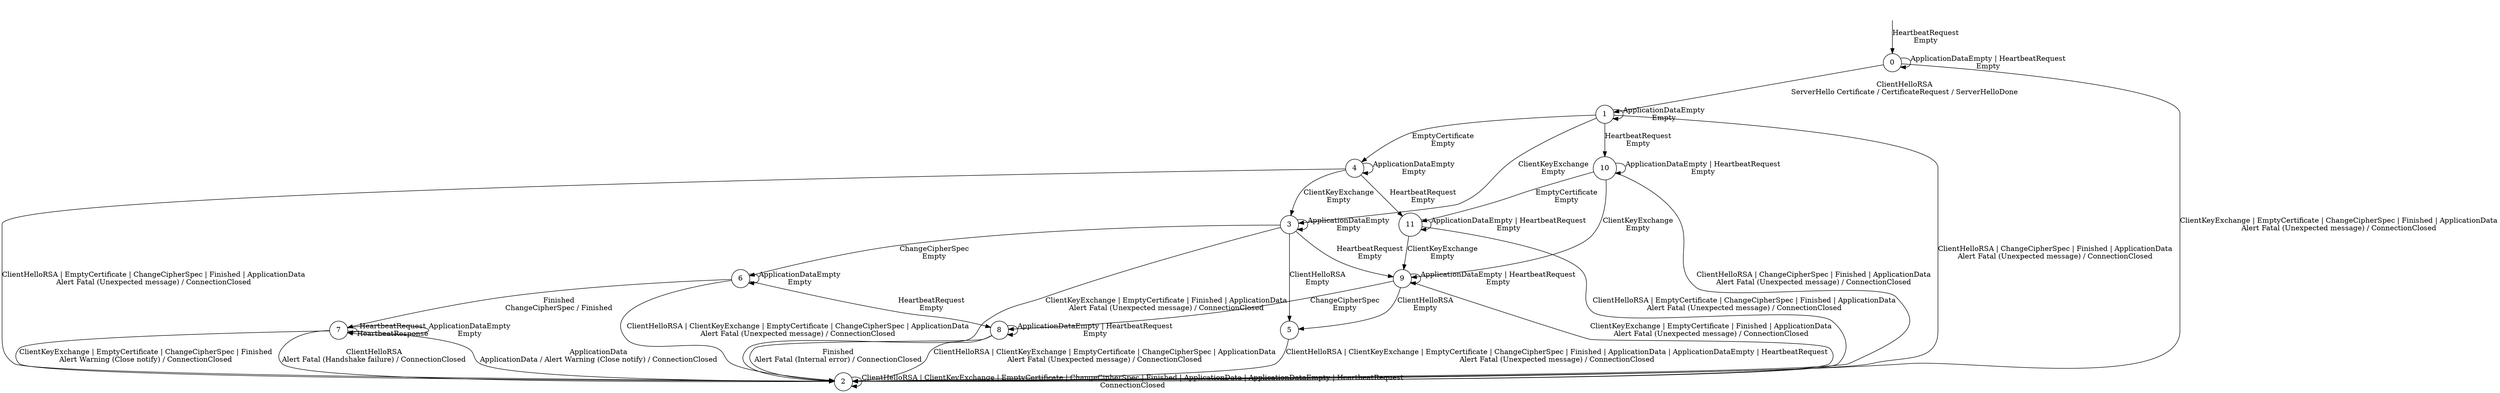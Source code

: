digraph g {
__start0 [shape="none", label=""];
s0 [shape="circle", label="0"];
s1 [shape="circle", label="1"];
s2 [shape="circle", label="2"];
s3 [shape="circle", label="3"];
s4 [shape="circle", label="4"];
s5 [shape="circle", label="5"];
s6 [shape="circle", label="6"];
s7 [shape="circle", label="7"];
s8 [shape="circle", label="8"];
s9 [shape="circle", label="9"];
s10 [shape="circle", label="10"];
s11 [shape="circle", label="11"];
s9 -> s2  [label=<ClientKeyExchange | EmptyCertificate | Finished | ApplicationData<br />Alert Fatal (Unexpected message) / ConnectionClosed>];
s9 -> s9  [label=<ApplicationDataEmpty | HeartbeatRequest<br />Empty>];
s9 -> s8  [label=<ChangeCipherSpec<br />Empty>];
s9 -> s5  [label=<ClientHelloRSA<br />Empty>];
s8 -> s2  [label=<Finished<br />Alert Fatal (Internal error) / ConnectionClosed>];
s8 -> s2  [label=<ClientHelloRSA | ClientKeyExchange | EmptyCertificate | ChangeCipherSpec | ApplicationData<br />Alert Fatal (Unexpected message) / ConnectionClosed>];
s8 -> s8  [label=<ApplicationDataEmpty | HeartbeatRequest<br />Empty>];
s3 -> s3  [label=<ApplicationDataEmpty<br />Empty>];
s3 -> s2  [label=<ClientKeyExchange | EmptyCertificate | Finished | ApplicationData<br />Alert Fatal (Unexpected message) / ConnectionClosed>];
s3 -> s9  [label=<HeartbeatRequest<br />Empty>];
s3 -> s6  [label=<ChangeCipherSpec<br />Empty>];
s3 -> s5  [label=<ClientHelloRSA<br />Empty>];
s2 -> s2  [label=<ClientHelloRSA | ClientKeyExchange | EmptyCertificate | ChangeCipherSpec | Finished | ApplicationData | ApplicationDataEmpty | HeartbeatRequest<br />ConnectionClosed>];
s1 -> s3  [label=<ClientKeyExchange<br />Empty>];
s1 -> s2  [label=<ClientHelloRSA | ChangeCipherSpec | Finished | ApplicationData<br />Alert Fatal (Unexpected message) / ConnectionClosed>];
s1 -> s1  [label=<ApplicationDataEmpty<br />Empty>];
s1 -> s10  [label=<HeartbeatRequest<br />Empty>];
s1 -> s4  [label=<EmptyCertificate<br />Empty>];
s10 -> s2  [label=<ClientHelloRSA | ChangeCipherSpec | Finished | ApplicationData<br />Alert Fatal (Unexpected message) / ConnectionClosed>];
s10 -> s9  [label=<ClientKeyExchange<br />Empty>];
s10 -> s10  [label=<ApplicationDataEmpty | HeartbeatRequest<br />Empty>];
s10 -> s11  [label=<EmptyCertificate<br />Empty>];
s7 -> s2  [label=<ApplicationData<br />ApplicationData / Alert Warning (Close notify) / ConnectionClosed>];
s7 -> s2  [label=<ClientKeyExchange | EmptyCertificate | ChangeCipherSpec | Finished<br />Alert Warning (Close notify) / ConnectionClosed>];
s7 -> s2  [label=<ClientHelloRSA<br />Alert Fatal (Handshake failure) / ConnectionClosed>];
s7 -> s7  [label=<HeartbeatRequest<br />HeartbeatResponse>];
s7 -> s7  [label=<ApplicationDataEmpty<br />Empty>];
s6 -> s2  [label=<ClientHelloRSA | ClientKeyExchange | EmptyCertificate | ChangeCipherSpec | ApplicationData<br />Alert Fatal (Unexpected message) / ConnectionClosed>];
s6 -> s8  [label=<HeartbeatRequest<br />Empty>];
s6 -> s7  [label=<Finished<br />ChangeCipherSpec / Finished>];
s6 -> s6  [label=<ApplicationDataEmpty<br />Empty>];
s5 -> s2  [label=<ClientHelloRSA | ClientKeyExchange | EmptyCertificate | ChangeCipherSpec | Finished | ApplicationData | ApplicationDataEmpty | HeartbeatRequest<br />Alert Fatal (Unexpected message) / ConnectionClosed>];
s4 -> s3  [label=<ClientKeyExchange<br />Empty>];
s4 -> s2  [label=<ClientHelloRSA | EmptyCertificate | ChangeCipherSpec | Finished | ApplicationData<br />Alert Fatal (Unexpected message) / ConnectionClosed>];
s4 -> s11  [label=<HeartbeatRequest<br />Empty>];
s4 -> s4  [label=<ApplicationDataEmpty<br />Empty>];
s11 -> s2  [label=<ClientHelloRSA | EmptyCertificate | ChangeCipherSpec | Finished | ApplicationData<br />Alert Fatal (Unexpected message) / ConnectionClosed>];
s11 -> s9  [label=<ClientKeyExchange<br />Empty>];
s11 -> s11  [label=<ApplicationDataEmpty | HeartbeatRequest<br />Empty>];
s0 -> s2  [label=<ClientKeyExchange | EmptyCertificate | ChangeCipherSpec | Finished | ApplicationData<br />Alert Fatal (Unexpected message) / ConnectionClosed>];
s0 -> s1  [label=<ClientHelloRSA<br />ServerHello Certificate / CertificateRequest / ServerHelloDone>];
s0 -> s0  [label=<ApplicationDataEmpty | HeartbeatRequest<br />Empty>];
__start0 -> s0  [label=<HeartbeatRequest<br />Empty>];
}
